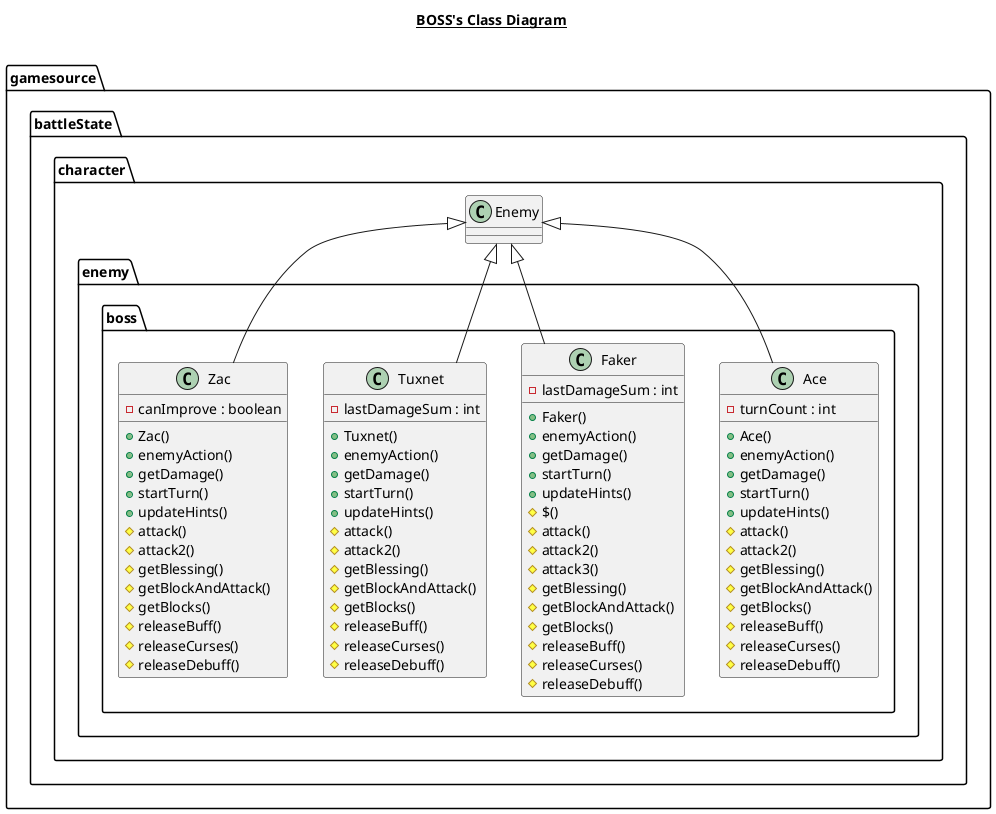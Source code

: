 @startuml

title __BOSS's Class Diagram__\n

  namespace gamesource {
    namespace battleState.character {
      namespace enemy.boss {
        class gamesource.battleState.character.enemy.boss.Ace {
            - turnCount : int
            + Ace()
            + enemyAction()
            + getDamage()
            + startTurn()
            + updateHints()
            # attack()
            # attack2()
            # getBlessing()
            # getBlockAndAttack()
            # getBlocks()
            # releaseBuff()
            # releaseCurses()
            # releaseDebuff()
        }
      }
    }
  }
  

  namespace gamesource {
    namespace battleState.character {
      namespace enemy.boss {
        class gamesource.battleState.character.enemy.boss.Faker {
            - lastDamageSum : int
            + Faker()
            + enemyAction()
            + getDamage()
            + startTurn()
            + updateHints()
            # $()
            # attack()
            # attack2()
            # attack3()
            # getBlessing()
            # getBlockAndAttack()
            # getBlocks()
            # releaseBuff()
            # releaseCurses()
            # releaseDebuff()
        }
      }
    }
  }
  

  namespace gamesource {
    namespace battleState.character {
      namespace enemy.boss {
        class gamesource.battleState.character.enemy.boss.Tuxnet {
            - lastDamageSum : int
            + Tuxnet()
            + enemyAction()
            + getDamage()
            + startTurn()
            + updateHints()
            # attack()
            # attack2()
            # getBlessing()
            # getBlockAndAttack()
            # getBlocks()
            # releaseBuff()
            # releaseCurses()
            # releaseDebuff()
        }
      }
    }
  }
  

  namespace gamesource {
    namespace battleState.character {
      namespace enemy.boss {
        class gamesource.battleState.character.enemy.boss.Zac {
            - canImprove : boolean
            + Zac()
            + enemyAction()
            + getDamage()
            + startTurn()
            + updateHints()
            # attack()
            # attack2()
            # getBlessing()
            # getBlockAndAttack()
            # getBlocks()
            # releaseBuff()
            # releaseCurses()
            # releaseDebuff()
        }
      }
    }
  }
  

  gamesource.battleState.character.enemy.boss.Ace -up-|> gamesource.battleState.character.Enemy
  gamesource.battleState.character.enemy.boss.Faker -up-|> gamesource.battleState.character.Enemy
  gamesource.battleState.character.enemy.boss.Tuxnet -up-|> gamesource.battleState.character.Enemy
  gamesource.battleState.character.enemy.boss.Zac -up-|> gamesource.battleState.character.Enemy




@enduml
